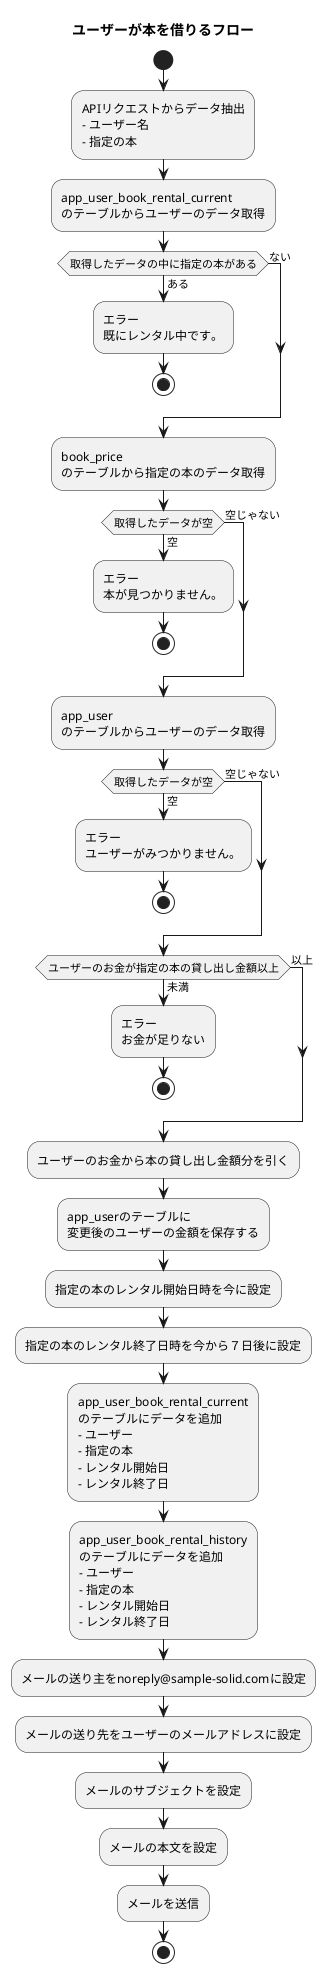 @startuml
title ユーザーが本を借りるフロー

start
:APIリクエストからデータ抽出
- ユーザー名
- 指定の本;
:app_user_book_rental_current
のテーブルからユーザーのデータ取得;
if (取得したデータの中に指定の本がある) then (ある)
    :エラー
    既にレンタル中です。;
    stop
else (ない)
endif

:book_price
のテーブルから指定の本のデータ取得;
if (取得したデータが空) then (空)
    :エラー
    本が見つかりません。;
    stop
else (空じゃない)
endif

:app_user
のテーブルからユーザーのデータ取得;
if (取得したデータが空) then (空)
    :エラー
    ユーザーがみつかりません。;
    stop
else (空じゃない)
endif

if (ユーザーのお金が指定の本の貸し出し金額以上) then (未満)
    :エラー
    お金が足りない;
    stop
else (以上)
endif

:ユーザーのお金から本の貸し出し金額分を引く;
:app_userのテーブルに
変更後のユーザーの金額を保存する;
:指定の本のレンタル開始日時を今に設定;
:指定の本のレンタル終了日時を今から７日後に設定;
:app_user_book_rental_current
のテーブルにデータを追加
- ユーザー
- 指定の本
- レンタル開始日
- レンタル終了日;
:app_user_book_rental_history
のテーブルにデータを追加
- ユーザー
- 指定の本
- レンタル開始日
- レンタル終了日;
:メールの送り主をnoreply@sample-solid.comに設定;
:メールの送り先をユーザーのメールアドレスに設定;
:メールのサブジェクトを設定;
:メールの本文を設定;
:メールを送信;
stop
@enduml
